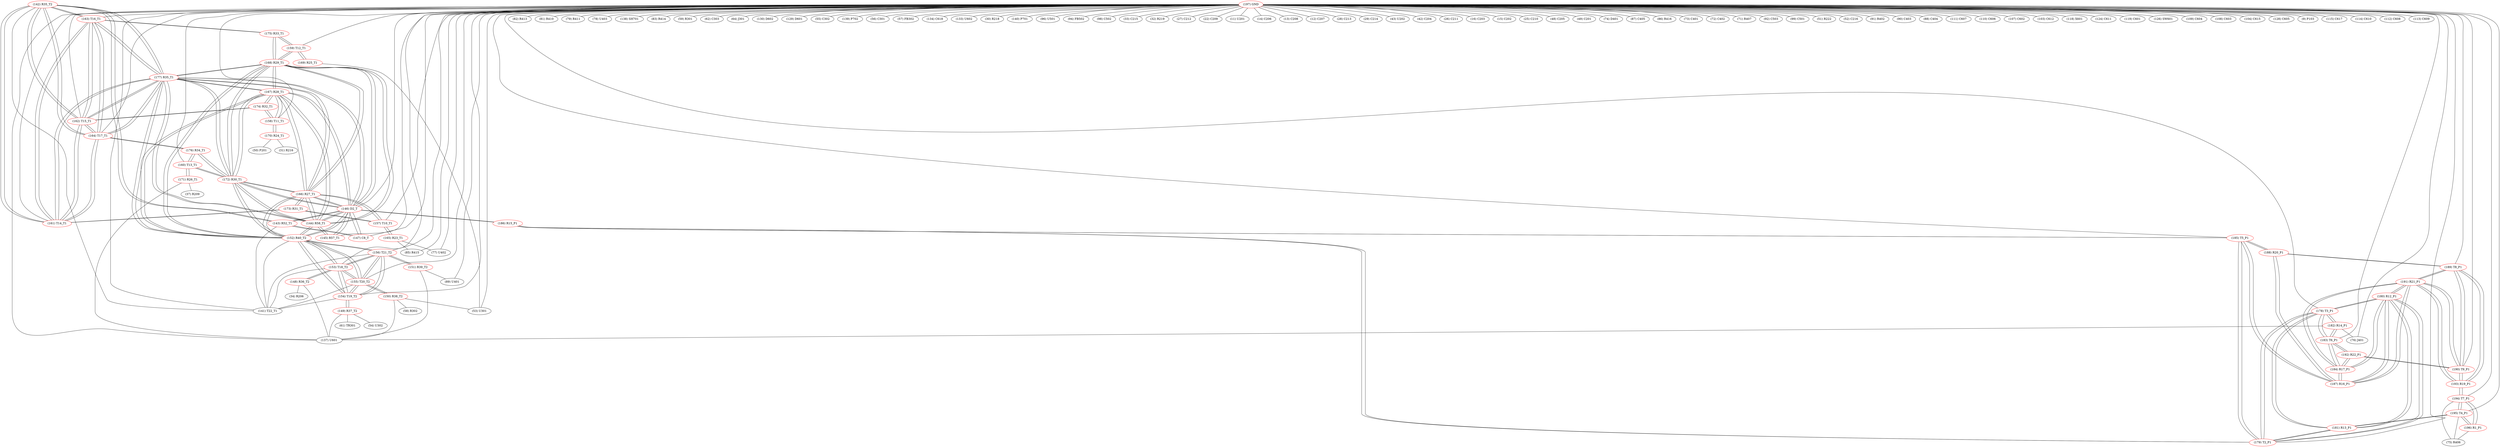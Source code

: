 graph {
	142 [label="(142) R35_T2" color=red]
	163 [label="(163) T16_T1"]
	162 [label="(162) T15_T1"]
	177 [label="(177) R35_T1"]
	161 [label="(161) T14_T1"]
	164 [label="(164) T17_T1"]
	143 [label="(143) R52_T1"]
	141 [label="(141) T22_T1"]
	143 [label="(143) R52_T1" color=red]
	146 [label="(146) D2_T"]
	147 [label="(147) C8_T"]
	142 [label="(142) R35_T2"]
	141 [label="(141) T22_T1"]
	144 [label="(144) R58_T1" color=red]
	145 [label="(145) R57_T1"]
	146 [label="(146) D2_T"]
	168 [label="(168) R29_T1"]
	177 [label="(177) R35_T1"]
	152 [label="(152) R40_T2"]
	172 [label="(172) R30_T1"]
	166 [label="(166) R27_T1"]
	167 [label="(167) R28_T1"]
	145 [label="(145) R57_T1" color=red]
	144 [label="(144) R58_T1"]
	146 [label="(146) D2_T"]
	146 [label="(146) D2_T" color=red]
	143 [label="(143) R52_T1"]
	147 [label="(147) C8_T"]
	144 [label="(144) R58_T1"]
	145 [label="(145) R57_T1"]
	168 [label="(168) R29_T1"]
	177 [label="(177) R35_T1"]
	152 [label="(152) R40_T2"]
	172 [label="(172) R30_T1"]
	166 [label="(166) R27_T1"]
	167 [label="(167) R28_T1"]
	186 [label="(186) R15_P1"]
	147 [label="(147) C8_T" color=red]
	146 [label="(146) D2_T"]
	143 [label="(143) R52_T1"]
	148 [label="(148) R36_T2" color=red]
	34 [label="(34) R206"]
	137 [label="(137) U601"]
	153 [label="(153) T18_T2"]
	149 [label="(149) R37_T2" color=red]
	137 [label="(137) U601"]
	54 [label="(54) U302"]
	61 [label="(61) TR301"]
	154 [label="(154) T19_T2"]
	150 [label="(150) R38_T2" color=red]
	53 [label="(53) U301"]
	137 [label="(137) U601"]
	58 [label="(58) R302"]
	155 [label="(155) T20_T2"]
	151 [label="(151) R39_T2" color=red]
	137 [label="(137) U601"]
	89 [label="(89) U401"]
	156 [label="(156) T21_T2"]
	152 [label="(152) R40_T2" color=red]
	168 [label="(168) R29_T1"]
	177 [label="(177) R35_T1"]
	172 [label="(172) R30_T1"]
	146 [label="(146) D2_T"]
	144 [label="(144) R58_T1"]
	166 [label="(166) R27_T1"]
	167 [label="(167) R28_T1"]
	141 [label="(141) T22_T1"]
	154 [label="(154) T19_T2"]
	153 [label="(153) T18_T2"]
	156 [label="(156) T21_T2"]
	155 [label="(155) T20_T2"]
	153 [label="(153) T18_T2" color=red]
	141 [label="(141) T22_T1"]
	154 [label="(154) T19_T2"]
	152 [label="(152) R40_T2"]
	156 [label="(156) T21_T2"]
	155 [label="(155) T20_T2"]
	148 [label="(148) R36_T2"]
	154 [label="(154) T19_T2" color=red]
	141 [label="(141) T22_T1"]
	153 [label="(153) T18_T2"]
	152 [label="(152) R40_T2"]
	156 [label="(156) T21_T2"]
	155 [label="(155) T20_T2"]
	149 [label="(149) R37_T2"]
	155 [label="(155) T20_T2" color=red]
	141 [label="(141) T22_T1"]
	154 [label="(154) T19_T2"]
	153 [label="(153) T18_T2"]
	152 [label="(152) R40_T2"]
	156 [label="(156) T21_T2"]
	150 [label="(150) R38_T2"]
	156 [label="(156) T21_T2" color=red]
	141 [label="(141) T22_T1"]
	154 [label="(154) T19_T2"]
	153 [label="(153) T18_T2"]
	152 [label="(152) R40_T2"]
	155 [label="(155) T20_T2"]
	151 [label="(151) R39_T2"]
	157 [label="(157) T10_T1" color=red]
	165 [label="(165) R23_T1"]
	173 [label="(173) R31_T1"]
	166 [label="(166) R27_T1"]
	158 [label="(158) T11_T1" color=red]
	170 [label="(170) R24_T1"]
	174 [label="(174) R32_T1"]
	167 [label="(167) R28_T1"]
	159 [label="(159) T12_T1" color=red]
	175 [label="(175) R33_T1"]
	168 [label="(168) R29_T1"]
	169 [label="(169) R25_T1"]
	160 [label="(160) T13_T1" color=red]
	172 [label="(172) R30_T1"]
	176 [label="(176) R34_T1"]
	171 [label="(171) R26_T1"]
	161 [label="(161) T14_T1" color=red]
	163 [label="(163) T16_T1"]
	162 [label="(162) T15_T1"]
	177 [label="(177) R35_T1"]
	164 [label="(164) T17_T1"]
	142 [label="(142) R35_T2"]
	173 [label="(173) R31_T1"]
	162 [label="(162) T15_T1" color=red]
	163 [label="(163) T16_T1"]
	177 [label="(177) R35_T1"]
	161 [label="(161) T14_T1"]
	164 [label="(164) T17_T1"]
	142 [label="(142) R35_T2"]
	174 [label="(174) R32_T1"]
	163 [label="(163) T16_T1" color=red]
	162 [label="(162) T15_T1"]
	177 [label="(177) R35_T1"]
	161 [label="(161) T14_T1"]
	164 [label="(164) T17_T1"]
	142 [label="(142) R35_T2"]
	175 [label="(175) R33_T1"]
	164 [label="(164) T17_T1" color=red]
	163 [label="(163) T16_T1"]
	162 [label="(162) T15_T1"]
	177 [label="(177) R35_T1"]
	161 [label="(161) T14_T1"]
	142 [label="(142) R35_T2"]
	176 [label="(176) R34_T1"]
	165 [label="(165) R23_T1" color=red]
	85 [label="(85) R415"]
	77 [label="(77) U402"]
	157 [label="(157) T10_T1"]
	166 [label="(166) R27_T1" color=red]
	168 [label="(168) R29_T1"]
	177 [label="(177) R35_T1"]
	152 [label="(152) R40_T2"]
	172 [label="(172) R30_T1"]
	146 [label="(146) D2_T"]
	144 [label="(144) R58_T1"]
	167 [label="(167) R28_T1"]
	157 [label="(157) T10_T1"]
	173 [label="(173) R31_T1"]
	167 [label="(167) R28_T1" color=red]
	168 [label="(168) R29_T1"]
	177 [label="(177) R35_T1"]
	152 [label="(152) R40_T2"]
	172 [label="(172) R30_T1"]
	146 [label="(146) D2_T"]
	144 [label="(144) R58_T1"]
	166 [label="(166) R27_T1"]
	174 [label="(174) R32_T1"]
	158 [label="(158) T11_T1"]
	168 [label="(168) R29_T1" color=red]
	177 [label="(177) R35_T1"]
	152 [label="(152) R40_T2"]
	172 [label="(172) R30_T1"]
	146 [label="(146) D2_T"]
	144 [label="(144) R58_T1"]
	166 [label="(166) R27_T1"]
	167 [label="(167) R28_T1"]
	175 [label="(175) R33_T1"]
	159 [label="(159) T12_T1"]
	169 [label="(169) R25_T1" color=red]
	53 [label="(53) U301"]
	159 [label="(159) T12_T1"]
	170 [label="(170) R24_T1" color=red]
	50 [label="(50) P201"]
	31 [label="(31) R216"]
	158 [label="(158) T11_T1"]
	171 [label="(171) R26_T1" color=red]
	37 [label="(37) R209"]
	137 [label="(137) U601"]
	160 [label="(160) T13_T1"]
	172 [label="(172) R30_T1" color=red]
	168 [label="(168) R29_T1"]
	177 [label="(177) R35_T1"]
	152 [label="(152) R40_T2"]
	146 [label="(146) D2_T"]
	144 [label="(144) R58_T1"]
	166 [label="(166) R27_T1"]
	167 [label="(167) R28_T1"]
	176 [label="(176) R34_T1"]
	160 [label="(160) T13_T1"]
	173 [label="(173) R31_T1" color=red]
	157 [label="(157) T10_T1"]
	166 [label="(166) R27_T1"]
	161 [label="(161) T14_T1"]
	174 [label="(174) R32_T1" color=red]
	162 [label="(162) T15_T1"]
	167 [label="(167) R28_T1"]
	158 [label="(158) T11_T1"]
	175 [label="(175) R33_T1" color=red]
	163 [label="(163) T16_T1"]
	168 [label="(168) R29_T1"]
	159 [label="(159) T12_T1"]
	176 [label="(176) R34_T1" color=red]
	164 [label="(164) T17_T1"]
	172 [label="(172) R30_T1"]
	160 [label="(160) T13_T1"]
	177 [label="(177) R35_T1" color=red]
	168 [label="(168) R29_T1"]
	152 [label="(152) R40_T2"]
	172 [label="(172) R30_T1"]
	146 [label="(146) D2_T"]
	144 [label="(144) R58_T1"]
	166 [label="(166) R27_T1"]
	167 [label="(167) R28_T1"]
	163 [label="(163) T16_T1"]
	162 [label="(162) T15_T1"]
	161 [label="(161) T14_T1"]
	164 [label="(164) T17_T1"]
	142 [label="(142) R35_T2"]
	178 [label="(178) T3_P1" color=red]
	182 [label="(182) R14_P1"]
	183 [label="(183) T6_P1"]
	181 [label="(181) R13_P1"]
	180 [label="(180) R12_P1"]
	179 [label="(179) T2_P1"]
	179 [label="(179) T2_P1" color=red]
	181 [label="(181) R13_P1"]
	178 [label="(178) T3_P1"]
	180 [label="(180) R12_P1"]
	185 [label="(185) T5_P1"]
	186 [label="(186) R15_P1"]
	180 [label="(180) R12_P1" color=red]
	191 [label="(191) R21_P1"]
	187 [label="(187) R16_P1"]
	184 [label="(184) R17_P1"]
	181 [label="(181) R13_P1"]
	178 [label="(178) T3_P1"]
	179 [label="(179) T2_P1"]
	181 [label="(181) R13_P1" color=red]
	195 [label="(195) T4_P1"]
	178 [label="(178) T3_P1"]
	180 [label="(180) R12_P1"]
	179 [label="(179) T2_P1"]
	182 [label="(182) R14_P1" color=red]
	137 [label="(137) U601"]
	76 [label="(76) J401"]
	178 [label="(178) T3_P1"]
	183 [label="(183) T6_P1"]
	183 [label="(183) T6_P1" color=red]
	182 [label="(182) R14_P1"]
	178 [label="(178) T3_P1"]
	192 [label="(192) R22_P1"]
	184 [label="(184) R17_P1"]
	184 [label="(184) R17_P1" color=red]
	191 [label="(191) R21_P1"]
	187 [label="(187) R16_P1"]
	180 [label="(180) R12_P1"]
	192 [label="(192) R22_P1"]
	183 [label="(183) T6_P1"]
	185 [label="(185) T5_P1" color=red]
	179 [label="(179) T2_P1"]
	186 [label="(186) R15_P1"]
	187 [label="(187) R16_P1"]
	188 [label="(188) R20_P1"]
	186 [label="(186) R15_P1" color=red]
	146 [label="(146) D2_T"]
	179 [label="(179) T2_P1"]
	185 [label="(185) T5_P1"]
	187 [label="(187) R16_P1" color=red]
	191 [label="(191) R21_P1"]
	180 [label="(180) R12_P1"]
	184 [label="(184) R17_P1"]
	185 [label="(185) T5_P1"]
	188 [label="(188) R20_P1"]
	188 [label="(188) R20_P1" color=red]
	189 [label="(189) T8_P1"]
	187 [label="(187) R16_P1"]
	185 [label="(185) T5_P1"]
	189 [label="(189) T8_P1" color=red]
	190 [label="(190) T9_P1"]
	191 [label="(191) R21_P1"]
	193 [label="(193) R19_P1"]
	188 [label="(188) R20_P1"]
	190 [label="(190) T9_P1" color=red]
	192 [label="(192) R22_P1"]
	191 [label="(191) R21_P1"]
	189 [label="(189) T8_P1"]
	193 [label="(193) R19_P1"]
	191 [label="(191) R21_P1" color=red]
	187 [label="(187) R16_P1"]
	180 [label="(180) R12_P1"]
	184 [label="(184) R17_P1"]
	190 [label="(190) T9_P1"]
	189 [label="(189) T8_P1"]
	193 [label="(193) R19_P1"]
	192 [label="(192) R22_P1" color=red]
	190 [label="(190) T9_P1"]
	183 [label="(183) T6_P1"]
	184 [label="(184) R17_P1"]
	193 [label="(193) R19_P1" color=red]
	190 [label="(190) T9_P1"]
	191 [label="(191) R21_P1"]
	189 [label="(189) T8_P1"]
	194 [label="(194) T7_P1"]
	194 [label="(194) T7_P1" color=red]
	196 [label="(196) R1_P1"]
	195 [label="(195) T4_P1"]
	75 [label="(75) R406"]
	193 [label="(193) R19_P1"]
	195 [label="(195) T4_P1" color=red]
	181 [label="(181) R13_P1"]
	196 [label="(196) R1_P1"]
	194 [label="(194) T7_P1"]
	75 [label="(75) R406"]
	196 [label="(196) R1_P1" color=red]
	195 [label="(195) T4_P1"]
	194 [label="(194) T7_P1"]
	75 [label="(75) R406"]
	197 [label="(197) GND" color=red]
	82 [label="(82) R413"]
	81 [label="(81) R410"]
	79 [label="(79) R411"]
	78 [label="(78) U403"]
	138 [label="(138) SH701"]
	83 [label="(83) R414"]
	59 [label="(59) R301"]
	62 [label="(62) C303"]
	137 [label="(137) U601"]
	64 [label="(64) J301"]
	130 [label="(130) D602"]
	129 [label="(129) D601"]
	55 [label="(55) C302"]
	139 [label="(139) P702"]
	56 [label="(56) C301"]
	57 [label="(57) FB302"]
	53 [label="(53) U301"]
	134 [label="(134) C618"]
	133 [label="(133) U602"]
	30 [label="(30) R218"]
	140 [label="(140) P701"]
	96 [label="(96) U501"]
	94 [label="(94) FB502"]
	98 [label="(98) C502"]
	33 [label="(33) C215"]
	32 [label="(32) R219"]
	27 [label="(27) C212"]
	22 [label="(22) C209"]
	11 [label="(11) U201"]
	14 [label="(14) C206"]
	13 [label="(13) C208"]
	12 [label="(12) C207"]
	28 [label="(28) C213"]
	29 [label="(29) C214"]
	43 [label="(43) U202"]
	42 [label="(42) C204"]
	26 [label="(26) C211"]
	16 [label="(16) C203"]
	15 [label="(15) C202"]
	25 [label="(25) C210"]
	77 [label="(77) U402"]
	76 [label="(76) J401"]
	48 [label="(48) C205"]
	49 [label="(49) C201"]
	74 [label="(74) D401"]
	87 [label="(87) C405"]
	86 [label="(86) R416"]
	85 [label="(85) R415"]
	73 [label="(73) C401"]
	72 [label="(72) C402"]
	71 [label="(71) R407"]
	92 [label="(92) C503"]
	99 [label="(99) C501"]
	51 [label="(51) R222"]
	52 [label="(52) C216"]
	91 [label="(91) R402"]
	90 [label="(90) C403"]
	89 [label="(89) U401"]
	88 [label="(88) C404"]
	111 [label="(111) C607"]
	110 [label="(110) C606"]
	107 [label="(107) C602"]
	103 [label="(103) C612"]
	118 [label="(118) X601"]
	124 [label="(124) C611"]
	119 [label="(119) C601"]
	126 [label="(126) SW601"]
	109 [label="(109) C604"]
	108 [label="(108) C603"]
	104 [label="(104) C615"]
	128 [label="(128) C605"]
	9 [label="(9) P103"]
	115 [label="(115) C617"]
	114 [label="(114) C610"]
	112 [label="(112) C608"]
	113 [label="(113) C609"]
	155 [label="(155) T20_T2"]
	153 [label="(153) T18_T2"]
	154 [label="(154) T19_T2"]
	156 [label="(156) T21_T2"]
	145 [label="(145) R57_T1"]
	141 [label="(141) T22_T1"]
	146 [label="(146) D2_T"]
	158 [label="(158) T11_T1"]
	163 [label="(163) T16_T1"]
	164 [label="(164) T17_T1"]
	157 [label="(157) T10_T1"]
	159 [label="(159) T12_T1"]
	160 [label="(160) T13_T1"]
	161 [label="(161) T14_T1"]
	162 [label="(162) T15_T1"]
	147 [label="(147) C8_T"]
	178 [label="(178) T3_P1"]
	195 [label="(195) T4_P1"]
	194 [label="(194) T7_P1"]
	185 [label="(185) T5_P1"]
	190 [label="(190) T9_P1"]
	189 [label="(189) T8_P1"]
	183 [label="(183) T6_P1"]
	179 [label="(179) T2_P1"]
	142 -- 163
	142 -- 162
	142 -- 177
	142 -- 161
	142 -- 164
	142 -- 143
	142 -- 141
	143 -- 146
	143 -- 147
	143 -- 142
	143 -- 141
	144 -- 145
	144 -- 146
	144 -- 168
	144 -- 177
	144 -- 152
	144 -- 172
	144 -- 166
	144 -- 167
	145 -- 144
	145 -- 146
	146 -- 143
	146 -- 147
	146 -- 144
	146 -- 145
	146 -- 168
	146 -- 177
	146 -- 152
	146 -- 172
	146 -- 166
	146 -- 167
	146 -- 186
	147 -- 146
	147 -- 143
	148 -- 34
	148 -- 137
	148 -- 153
	149 -- 137
	149 -- 54
	149 -- 61
	149 -- 154
	150 -- 53
	150 -- 137
	150 -- 58
	150 -- 155
	151 -- 137
	151 -- 89
	151 -- 156
	152 -- 168
	152 -- 177
	152 -- 172
	152 -- 146
	152 -- 144
	152 -- 166
	152 -- 167
	152 -- 141
	152 -- 154
	152 -- 153
	152 -- 156
	152 -- 155
	153 -- 141
	153 -- 154
	153 -- 152
	153 -- 156
	153 -- 155
	153 -- 148
	154 -- 141
	154 -- 153
	154 -- 152
	154 -- 156
	154 -- 155
	154 -- 149
	155 -- 141
	155 -- 154
	155 -- 153
	155 -- 152
	155 -- 156
	155 -- 150
	156 -- 141
	156 -- 154
	156 -- 153
	156 -- 152
	156 -- 155
	156 -- 151
	157 -- 165
	157 -- 173
	157 -- 166
	158 -- 170
	158 -- 174
	158 -- 167
	159 -- 175
	159 -- 168
	159 -- 169
	160 -- 172
	160 -- 176
	160 -- 171
	161 -- 163
	161 -- 162
	161 -- 177
	161 -- 164
	161 -- 142
	161 -- 173
	162 -- 163
	162 -- 177
	162 -- 161
	162 -- 164
	162 -- 142
	162 -- 174
	163 -- 162
	163 -- 177
	163 -- 161
	163 -- 164
	163 -- 142
	163 -- 175
	164 -- 163
	164 -- 162
	164 -- 177
	164 -- 161
	164 -- 142
	164 -- 176
	165 -- 85
	165 -- 77
	165 -- 157
	166 -- 168
	166 -- 177
	166 -- 152
	166 -- 172
	166 -- 146
	166 -- 144
	166 -- 167
	166 -- 157
	166 -- 173
	167 -- 168
	167 -- 177
	167 -- 152
	167 -- 172
	167 -- 146
	167 -- 144
	167 -- 166
	167 -- 174
	167 -- 158
	168 -- 177
	168 -- 152
	168 -- 172
	168 -- 146
	168 -- 144
	168 -- 166
	168 -- 167
	168 -- 175
	168 -- 159
	169 -- 53
	169 -- 159
	170 -- 50
	170 -- 31
	170 -- 158
	171 -- 37
	171 -- 137
	171 -- 160
	172 -- 168
	172 -- 177
	172 -- 152
	172 -- 146
	172 -- 144
	172 -- 166
	172 -- 167
	172 -- 176
	172 -- 160
	173 -- 157
	173 -- 166
	173 -- 161
	174 -- 162
	174 -- 167
	174 -- 158
	175 -- 163
	175 -- 168
	175 -- 159
	176 -- 164
	176 -- 172
	176 -- 160
	177 -- 168
	177 -- 152
	177 -- 172
	177 -- 146
	177 -- 144
	177 -- 166
	177 -- 167
	177 -- 163
	177 -- 162
	177 -- 161
	177 -- 164
	177 -- 142
	178 -- 182
	178 -- 183
	178 -- 181
	178 -- 180
	178 -- 179
	179 -- 181
	179 -- 178
	179 -- 180
	179 -- 185
	179 -- 186
	180 -- 191
	180 -- 187
	180 -- 184
	180 -- 181
	180 -- 178
	180 -- 179
	181 -- 195
	181 -- 178
	181 -- 180
	181 -- 179
	182 -- 137
	182 -- 76
	182 -- 178
	182 -- 183
	183 -- 182
	183 -- 178
	183 -- 192
	183 -- 184
	184 -- 191
	184 -- 187
	184 -- 180
	184 -- 192
	184 -- 183
	185 -- 179
	185 -- 186
	185 -- 187
	185 -- 188
	186 -- 146
	186 -- 179
	186 -- 185
	187 -- 191
	187 -- 180
	187 -- 184
	187 -- 185
	187 -- 188
	188 -- 189
	188 -- 187
	188 -- 185
	189 -- 190
	189 -- 191
	189 -- 193
	189 -- 188
	190 -- 192
	190 -- 191
	190 -- 189
	190 -- 193
	191 -- 187
	191 -- 180
	191 -- 184
	191 -- 190
	191 -- 189
	191 -- 193
	192 -- 190
	192 -- 183
	192 -- 184
	193 -- 190
	193 -- 191
	193 -- 189
	193 -- 194
	194 -- 196
	194 -- 195
	194 -- 75
	194 -- 193
	195 -- 181
	195 -- 196
	195 -- 194
	195 -- 75
	196 -- 195
	196 -- 194
	196 -- 75
	197 -- 82
	197 -- 81
	197 -- 79
	197 -- 78
	197 -- 138
	197 -- 83
	197 -- 59
	197 -- 62
	197 -- 137
	197 -- 64
	197 -- 130
	197 -- 129
	197 -- 55
	197 -- 139
	197 -- 56
	197 -- 57
	197 -- 53
	197 -- 134
	197 -- 133
	197 -- 30
	197 -- 140
	197 -- 96
	197 -- 94
	197 -- 98
	197 -- 33
	197 -- 32
	197 -- 27
	197 -- 22
	197 -- 11
	197 -- 14
	197 -- 13
	197 -- 12
	197 -- 28
	197 -- 29
	197 -- 43
	197 -- 42
	197 -- 26
	197 -- 16
	197 -- 15
	197 -- 25
	197 -- 77
	197 -- 76
	197 -- 48
	197 -- 49
	197 -- 74
	197 -- 87
	197 -- 86
	197 -- 85
	197 -- 73
	197 -- 72
	197 -- 71
	197 -- 92
	197 -- 99
	197 -- 51
	197 -- 52
	197 -- 91
	197 -- 90
	197 -- 89
	197 -- 88
	197 -- 111
	197 -- 110
	197 -- 107
	197 -- 103
	197 -- 118
	197 -- 124
	197 -- 119
	197 -- 126
	197 -- 109
	197 -- 108
	197 -- 104
	197 -- 128
	197 -- 9
	197 -- 115
	197 -- 114
	197 -- 112
	197 -- 113
	197 -- 155
	197 -- 153
	197 -- 154
	197 -- 156
	197 -- 145
	197 -- 141
	197 -- 146
	197 -- 158
	197 -- 163
	197 -- 164
	197 -- 157
	197 -- 159
	197 -- 160
	197 -- 161
	197 -- 162
	197 -- 147
	197 -- 178
	197 -- 195
	197 -- 194
	197 -- 185
	197 -- 190
	197 -- 189
	197 -- 183
	197 -- 179
}